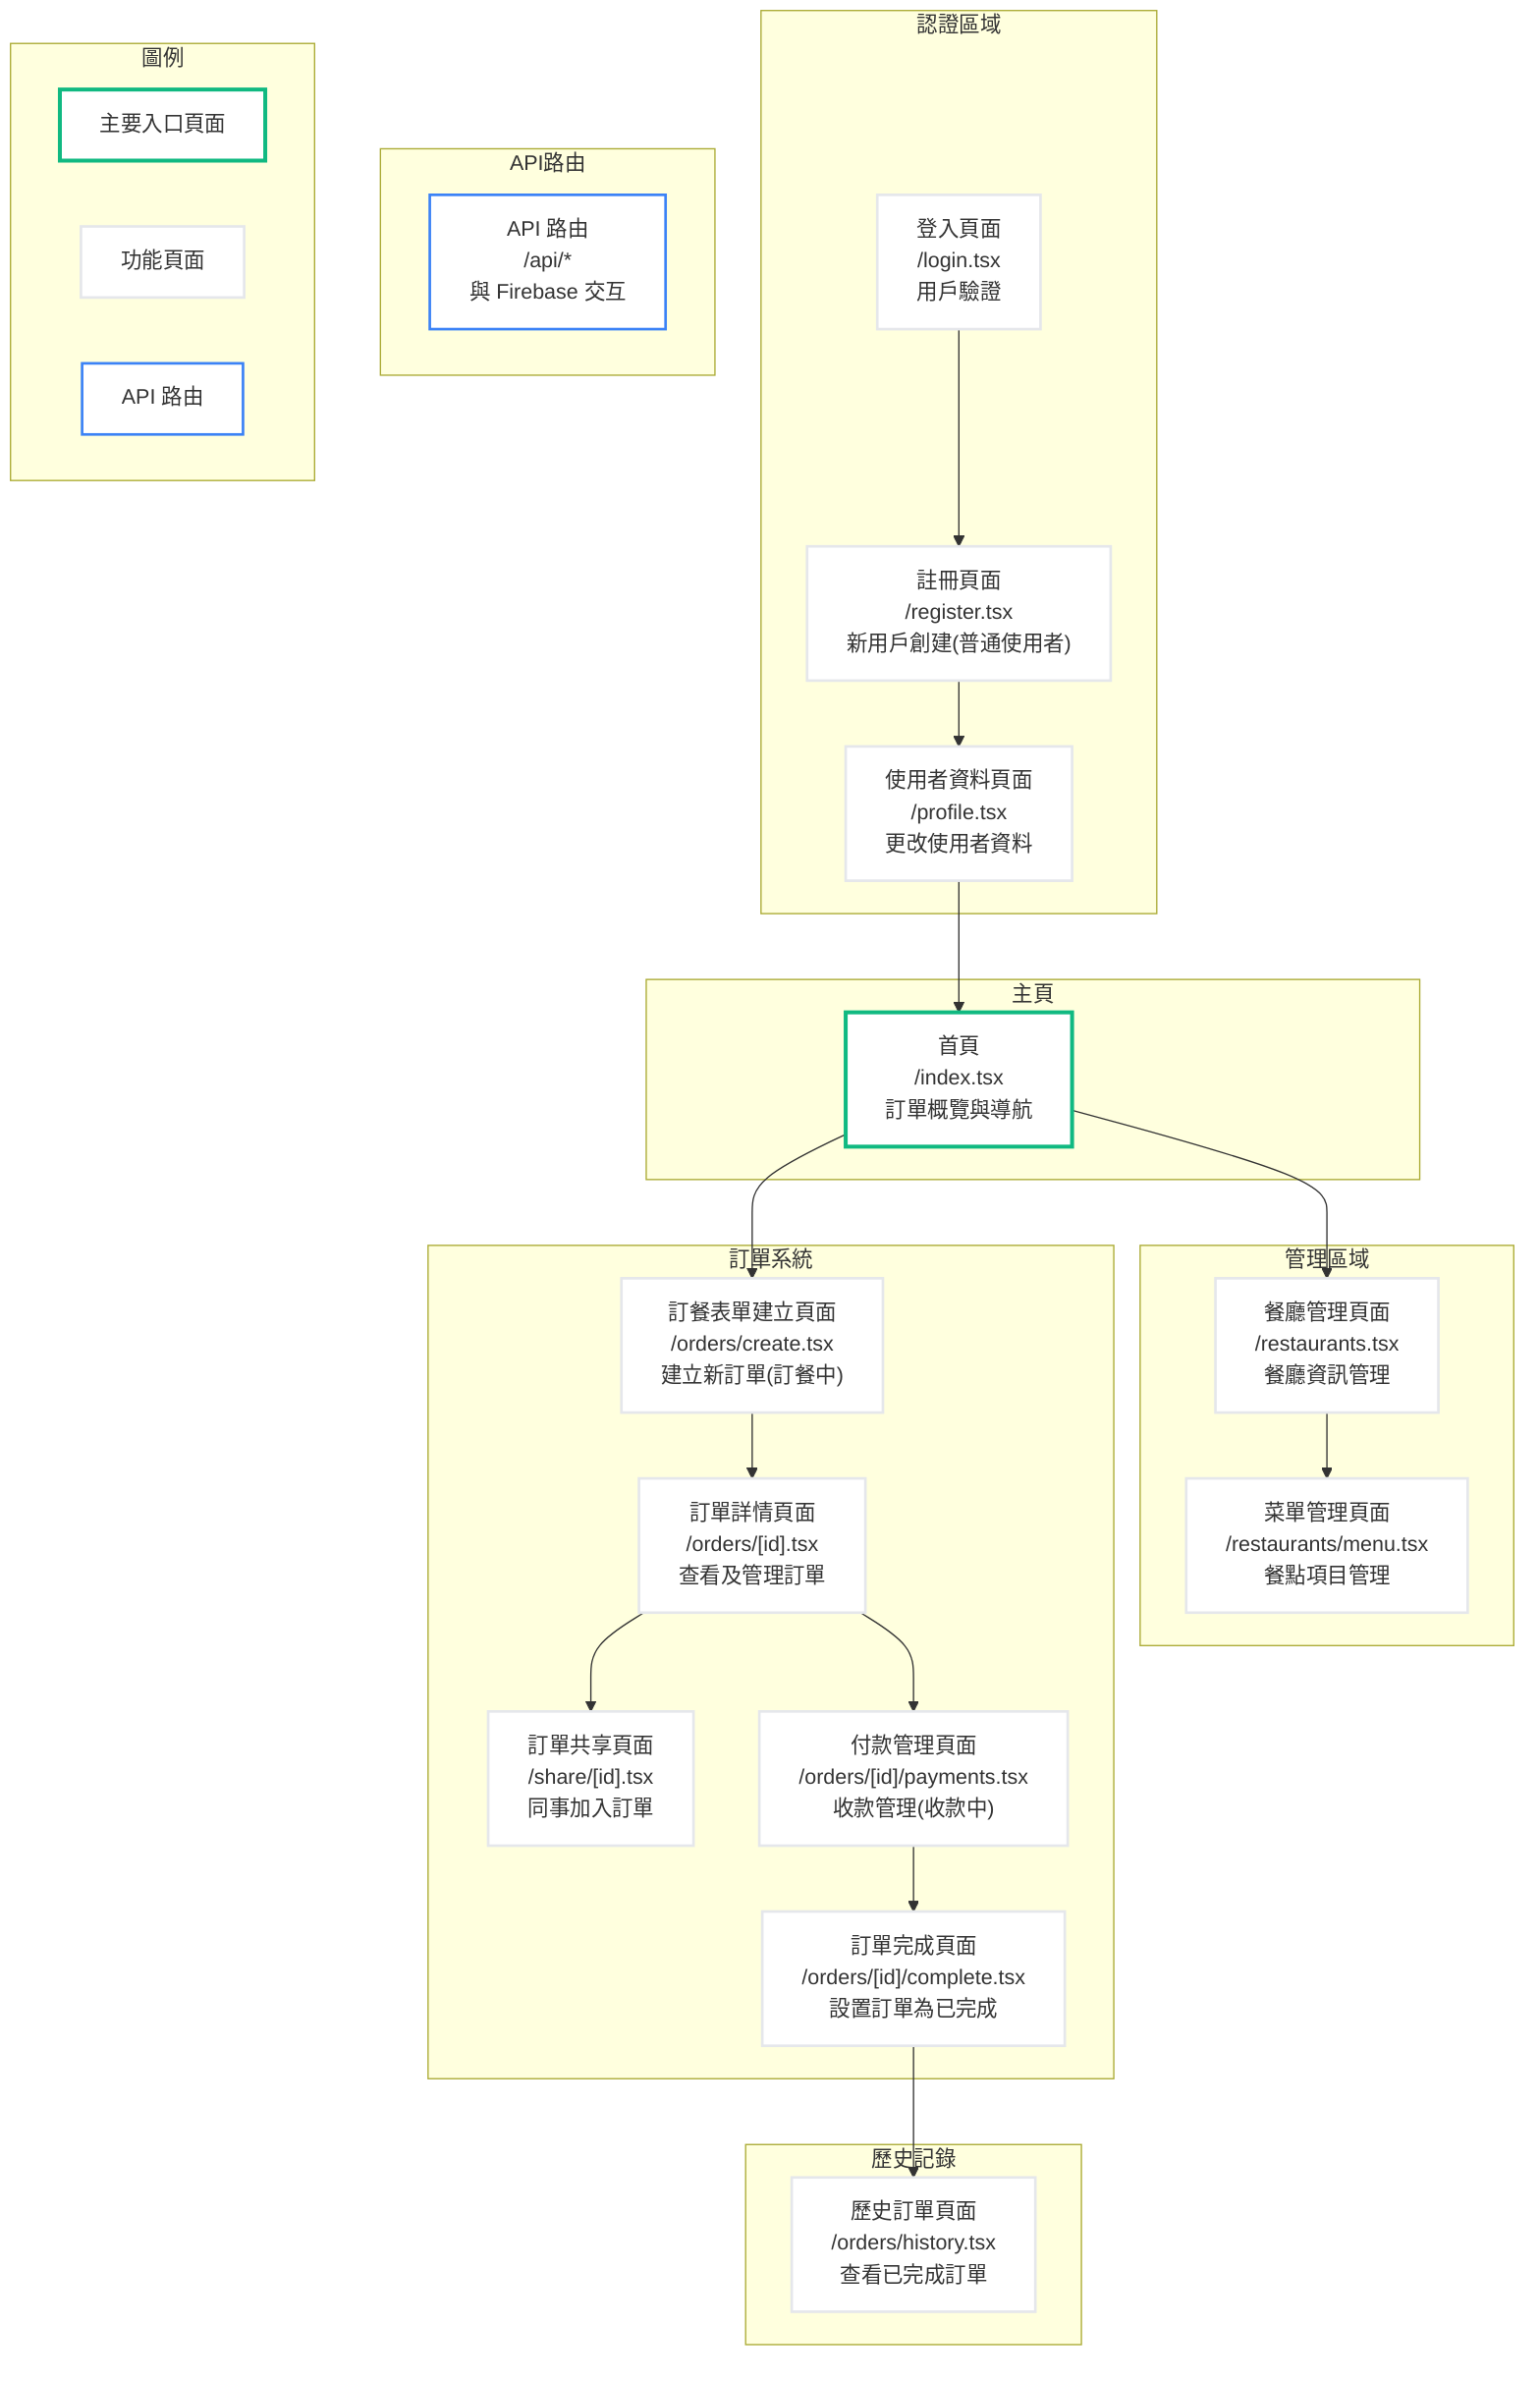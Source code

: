 flowchart TB
    %% 定義頁面樣式
    classDef home fill:white,stroke:#10B981,stroke-width:3px;
    classDef page fill:white,stroke:#E5E7EB,stroke-width:2px;
    classDef api fill:white,stroke:#3B82F6,stroke-width:2px;
    
    %% 認證區域
    subgraph 認證區域
        login["登入頁面
        /login.tsx
        用戶驗證"]
        register["註冊頁面
        /register.tsx
        新用戶創建(普通使用者)"]
        userProfile["使用者資料頁面
        /profile.tsx
        更改使用者資料"]
    end
    
    %% 主頁
    subgraph 主頁
        home["首頁
        /index.tsx
        訂單概覽與導航"]
    end
    
    %% 管理區域
    subgraph 管理區域
        restaurants["餐廳管理頁面
        /restaurants.tsx
        餐廳資訊管理"]
        menu["菜單管理頁面
        /restaurants/menu.tsx
        餐點項目管理"]
    end
    
    %% 訂單系統
    subgraph 訂單系統
        orderForm["訂餐表單建立頁面
        /orders/create.tsx
        建立新訂單(訂餐中)"]
        order["訂單詳情頁面
        /orders/[id].tsx
        查看及管理訂單"]
        share["訂單共享頁面
        /share/[id].tsx
        同事加入訂單"]
        payment["付款管理頁面
        /orders/[id]/payments.tsx
        收款管理(收款中)"]
        complete["訂單完成頁面
        /orders/[id]/complete.tsx
        設置訂單為已完成"]
    end
    
    %% 歷史記錄
    subgraph 歷史記錄
        history["歷史訂單頁面
        /orders/history.tsx
        查看已完成訂單"]
    end
    
    %% API 路由
    subgraph API路由
        api["API 路由
        /api/*
        與 Firebase 交互"]
    end
    
    %% 應用樣式
    class home home;
    class login,register,userProfile,restaurants,menu,orderForm,order,share,payment,complete,history page;
    class api api;
    
    %% 使用者流程
    login --> register --> userProfile
    userProfile --> home
    home --> orderForm --> order
    order --> share
    order --> payment --> complete
    complete --> history
    home --> restaurants --> menu
    
    %% 圖例區域
    subgraph 圖例
        main["主要入口頁面"]
        normal["功能頁面"]
        apiNode["API 路由"]
    end
    
    class main home;
    class normal page;
    class apiNode api;